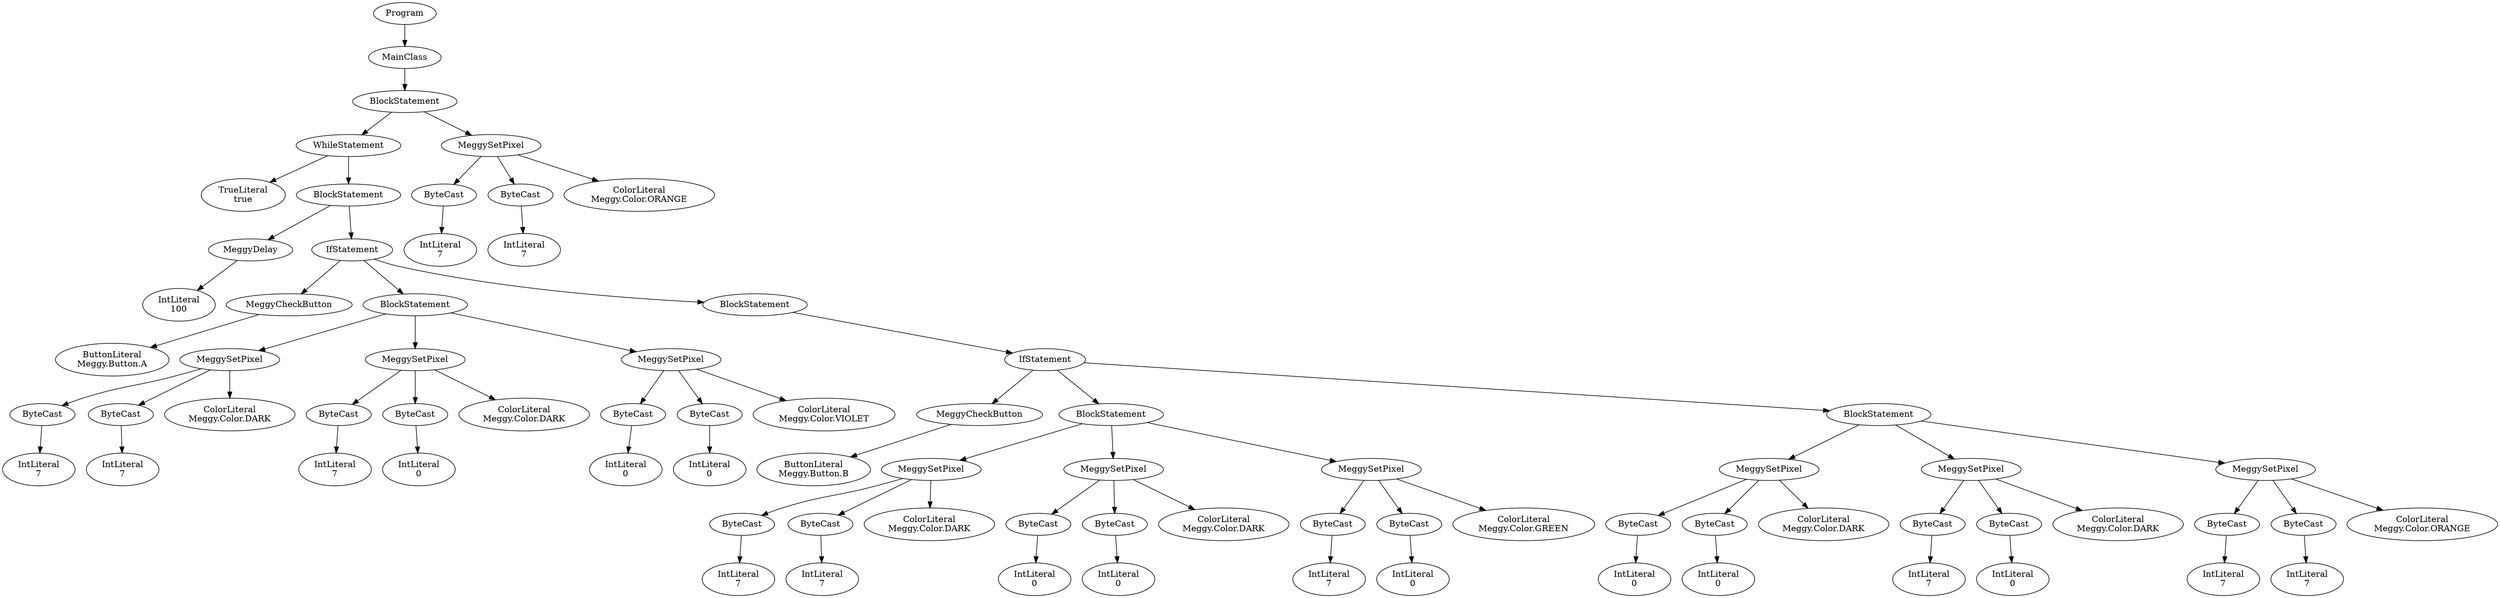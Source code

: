 digraph ASTGraph {
0 [ label="Program" ];
1 [ label="MainClass" ];
0 -> 1
2 [ label="BlockStatement" ];
1 -> 2
3 [ label="WhileStatement" ];
2 -> 3
4 [ label="TrueLiteral\ntrue" ];
3 -> 4
5 [ label="BlockStatement" ];
3 -> 5
6 [ label="MeggyDelay" ];
5 -> 6
7 [ label="IntLiteral\n100" ];
6 -> 7
8 [ label="IfStatement" ];
5 -> 8
9 [ label="MeggyCheckButton" ];
8 -> 9
10 [ label="ButtonLiteral\nMeggy.Button.A" ];
9 -> 10
11 [ label="BlockStatement" ];
8 -> 11
12 [ label="MeggySetPixel" ];
11 -> 12
13 [ label="ByteCast" ];
12 -> 13
14 [ label="IntLiteral\n7" ];
13 -> 14
15 [ label="ByteCast" ];
12 -> 15
16 [ label="IntLiteral\n7" ];
15 -> 16
17 [ label="ColorLiteral\nMeggy.Color.DARK" ];
12 -> 17
18 [ label="MeggySetPixel" ];
11 -> 18
19 [ label="ByteCast" ];
18 -> 19
20 [ label="IntLiteral\n7" ];
19 -> 20
21 [ label="ByteCast" ];
18 -> 21
22 [ label="IntLiteral\n0" ];
21 -> 22
23 [ label="ColorLiteral\nMeggy.Color.DARK" ];
18 -> 23
24 [ label="MeggySetPixel" ];
11 -> 24
25 [ label="ByteCast" ];
24 -> 25
26 [ label="IntLiteral\n0" ];
25 -> 26
27 [ label="ByteCast" ];
24 -> 27
28 [ label="IntLiteral\n0" ];
27 -> 28
29 [ label="ColorLiteral\nMeggy.Color.VIOLET" ];
24 -> 29
30 [ label="BlockStatement" ];
8 -> 30
31 [ label="IfStatement" ];
30 -> 31
32 [ label="MeggyCheckButton" ];
31 -> 32
33 [ label="ButtonLiteral\nMeggy.Button.B" ];
32 -> 33
34 [ label="BlockStatement" ];
31 -> 34
35 [ label="MeggySetPixel" ];
34 -> 35
36 [ label="ByteCast" ];
35 -> 36
37 [ label="IntLiteral\n7" ];
36 -> 37
38 [ label="ByteCast" ];
35 -> 38
39 [ label="IntLiteral\n7" ];
38 -> 39
40 [ label="ColorLiteral\nMeggy.Color.DARK" ];
35 -> 40
41 [ label="MeggySetPixel" ];
34 -> 41
42 [ label="ByteCast" ];
41 -> 42
43 [ label="IntLiteral\n0" ];
42 -> 43
44 [ label="ByteCast" ];
41 -> 44
45 [ label="IntLiteral\n0" ];
44 -> 45
46 [ label="ColorLiteral\nMeggy.Color.DARK" ];
41 -> 46
47 [ label="MeggySetPixel" ];
34 -> 47
48 [ label="ByteCast" ];
47 -> 48
49 [ label="IntLiteral\n7" ];
48 -> 49
50 [ label="ByteCast" ];
47 -> 50
51 [ label="IntLiteral\n0" ];
50 -> 51
52 [ label="ColorLiteral\nMeggy.Color.GREEN" ];
47 -> 52
53 [ label="BlockStatement" ];
31 -> 53
54 [ label="MeggySetPixel" ];
53 -> 54
55 [ label="ByteCast" ];
54 -> 55
56 [ label="IntLiteral\n0" ];
55 -> 56
57 [ label="ByteCast" ];
54 -> 57
58 [ label="IntLiteral\n0" ];
57 -> 58
59 [ label="ColorLiteral\nMeggy.Color.DARK" ];
54 -> 59
60 [ label="MeggySetPixel" ];
53 -> 60
61 [ label="ByteCast" ];
60 -> 61
62 [ label="IntLiteral\n7" ];
61 -> 62
63 [ label="ByteCast" ];
60 -> 63
64 [ label="IntLiteral\n0" ];
63 -> 64
65 [ label="ColorLiteral\nMeggy.Color.DARK" ];
60 -> 65
66 [ label="MeggySetPixel" ];
53 -> 66
67 [ label="ByteCast" ];
66 -> 67
68 [ label="IntLiteral\n7" ];
67 -> 68
69 [ label="ByteCast" ];
66 -> 69
70 [ label="IntLiteral\n7" ];
69 -> 70
71 [ label="ColorLiteral\nMeggy.Color.ORANGE" ];
66 -> 71
72 [ label="MeggySetPixel" ];
2 -> 72
73 [ label="ByteCast" ];
72 -> 73
74 [ label="IntLiteral\n7" ];
73 -> 74
75 [ label="ByteCast" ];
72 -> 75
76 [ label="IntLiteral\n7" ];
75 -> 76
77 [ label="ColorLiteral\nMeggy.Color.ORANGE" ];
72 -> 77
}
